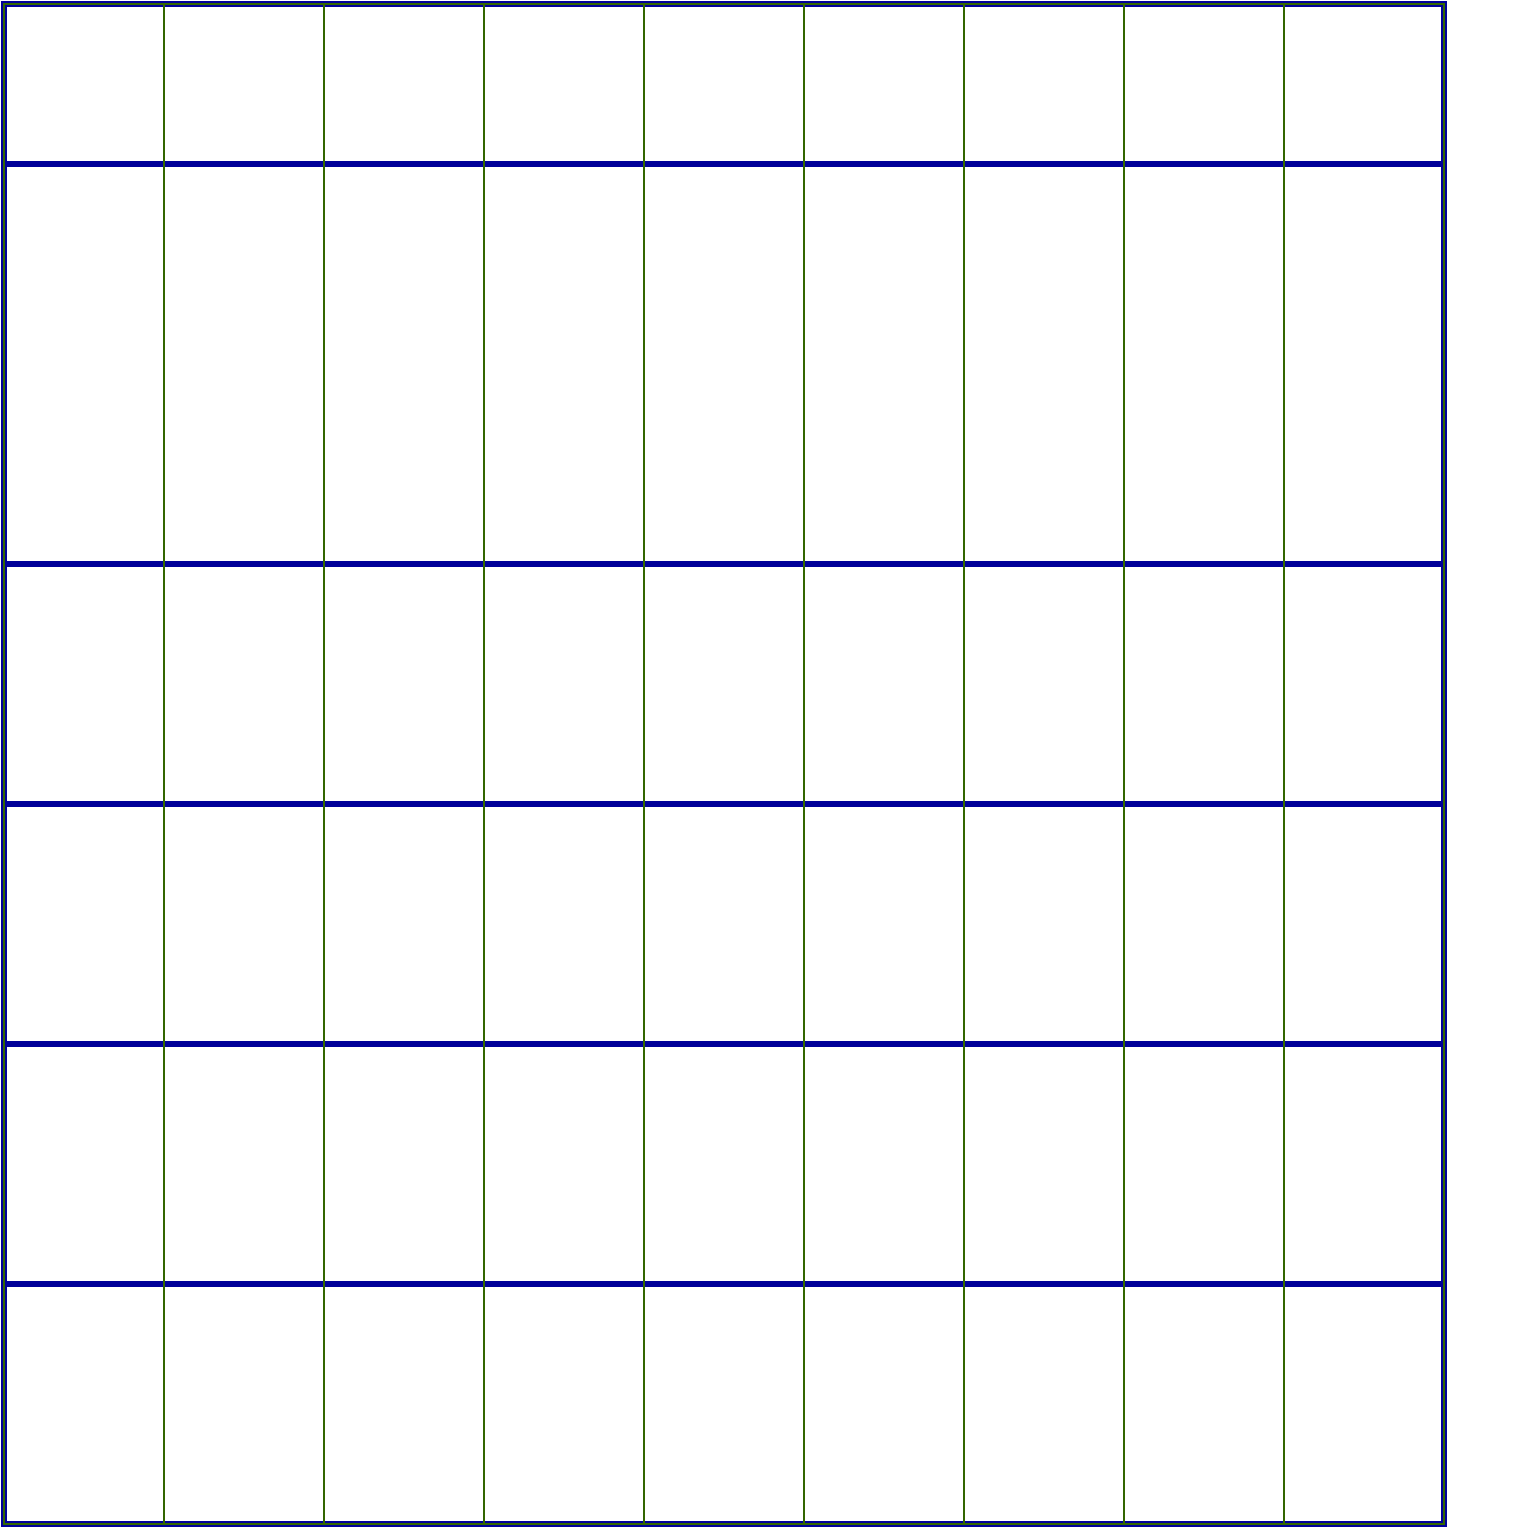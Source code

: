 <mxfile version="15.8.5" type="github">
  <diagram id="Gywh-QFcYTV1GHyi83lR" name="Page-1">
    <mxGraphModel dx="1422" dy="798" grid="1" gridSize="10" guides="1" tooltips="1" connect="1" arrows="1" fold="1" page="1" pageScale="1" pageWidth="850" pageHeight="1100" math="0" shadow="0">
      <root>
        <mxCell id="0" />
        <mxCell id="1" parent="0" />
        <mxCell id="R8rxgr2pULx4NfKm801h-16" value="" style="group" vertex="1" connectable="0" parent="1">
          <mxGeometry x="40" y="40" width="760" height="760" as="geometry" />
        </mxCell>
        <mxCell id="R8rxgr2pULx4NfKm801h-3" value="" style="rounded=0;whiteSpace=wrap;html=1;strokeWidth=3;strokeColor=#000099;" vertex="1" parent="R8rxgr2pULx4NfKm801h-16">
          <mxGeometry width="720" height="80" as="geometry" />
        </mxCell>
        <mxCell id="R8rxgr2pULx4NfKm801h-5" value="" style="rounded=0;whiteSpace=wrap;html=1;strokeWidth=3;strokeColor=#000099;" vertex="1" parent="R8rxgr2pULx4NfKm801h-16">
          <mxGeometry y="640" width="720" height="120" as="geometry" />
        </mxCell>
        <mxCell id="R8rxgr2pULx4NfKm801h-7" value="" style="rounded=0;whiteSpace=wrap;html=1;strokeWidth=3;strokeColor=#000099;" vertex="1" parent="R8rxgr2pULx4NfKm801h-16">
          <mxGeometry y="80" width="720" height="200" as="geometry" />
        </mxCell>
        <mxCell id="R8rxgr2pULx4NfKm801h-8" value="" style="rounded=0;whiteSpace=wrap;html=1;strokeWidth=3;strokeColor=#000099;" vertex="1" parent="R8rxgr2pULx4NfKm801h-16">
          <mxGeometry y="280" width="720" height="120" as="geometry" />
        </mxCell>
        <mxCell id="R8rxgr2pULx4NfKm801h-9" value="" style="rounded=0;whiteSpace=wrap;html=1;strokeWidth=3;strokeColor=#000099;" vertex="1" parent="R8rxgr2pULx4NfKm801h-16">
          <mxGeometry y="400" width="720" height="120" as="geometry" />
        </mxCell>
        <mxCell id="R8rxgr2pULx4NfKm801h-15" value="" style="rounded=0;whiteSpace=wrap;html=1;strokeWidth=3;strokeColor=#000099;" vertex="1" parent="R8rxgr2pULx4NfKm801h-16">
          <mxGeometry y="520" width="720" height="120" as="geometry" />
        </mxCell>
        <mxCell id="R8rxgr2pULx4NfKm801h-17" value="" style="rounded=0;whiteSpace=wrap;html=1;strokeColor=#336600;strokeWidth=1;fillColor=none;" vertex="1" parent="R8rxgr2pULx4NfKm801h-16">
          <mxGeometry width="80" height="760" as="geometry" />
        </mxCell>
        <mxCell id="R8rxgr2pULx4NfKm801h-34" value="" style="rounded=0;whiteSpace=wrap;html=1;strokeColor=#336600;strokeWidth=1;fillColor=none;" vertex="1" parent="R8rxgr2pULx4NfKm801h-16">
          <mxGeometry x="80" width="80" height="760" as="geometry" />
        </mxCell>
        <mxCell id="R8rxgr2pULx4NfKm801h-43" value="" style="rounded=0;whiteSpace=wrap;html=1;strokeColor=#336600;strokeWidth=1;fillColor=none;" vertex="1" parent="R8rxgr2pULx4NfKm801h-16">
          <mxGeometry x="160" width="80" height="760" as="geometry" />
        </mxCell>
        <mxCell id="R8rxgr2pULx4NfKm801h-44" value="" style="rounded=0;whiteSpace=wrap;html=1;strokeColor=#336600;strokeWidth=1;fillColor=none;" vertex="1" parent="R8rxgr2pULx4NfKm801h-16">
          <mxGeometry x="240" width="80" height="760" as="geometry" />
        </mxCell>
        <mxCell id="R8rxgr2pULx4NfKm801h-45" value="" style="rounded=0;whiteSpace=wrap;html=1;strokeColor=#336600;strokeWidth=1;fillColor=none;" vertex="1" parent="R8rxgr2pULx4NfKm801h-16">
          <mxGeometry x="320" width="80" height="760" as="geometry" />
        </mxCell>
        <mxCell id="R8rxgr2pULx4NfKm801h-46" value="" style="rounded=0;whiteSpace=wrap;html=1;strokeColor=#336600;strokeWidth=1;fillColor=none;" vertex="1" parent="R8rxgr2pULx4NfKm801h-16">
          <mxGeometry x="400" width="80" height="760" as="geometry" />
        </mxCell>
        <mxCell id="R8rxgr2pULx4NfKm801h-47" value="" style="rounded=0;whiteSpace=wrap;html=1;strokeColor=#336600;strokeWidth=1;fillColor=none;" vertex="1" parent="R8rxgr2pULx4NfKm801h-16">
          <mxGeometry x="480" width="80" height="760" as="geometry" />
        </mxCell>
        <mxCell id="R8rxgr2pULx4NfKm801h-48" value="" style="rounded=0;whiteSpace=wrap;html=1;strokeColor=#336600;strokeWidth=1;fillColor=none;" vertex="1" parent="R8rxgr2pULx4NfKm801h-16">
          <mxGeometry x="560" width="80" height="760" as="geometry" />
        </mxCell>
        <mxCell id="R8rxgr2pULx4NfKm801h-49" value="" style="rounded=0;whiteSpace=wrap;html=1;strokeColor=#336600;strokeWidth=1;fillColor=none;" vertex="1" parent="R8rxgr2pULx4NfKm801h-16">
          <mxGeometry x="640" width="80" height="760" as="geometry" />
        </mxCell>
      </root>
    </mxGraphModel>
  </diagram>
</mxfile>
